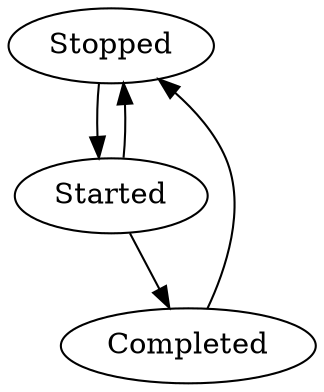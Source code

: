 digraph {
	Stopped;
	Started;
	Completed;

	Stopped -> Started;
	Started -> Stopped;
	Started -> Completed;
	Completed -> Stopped;
}